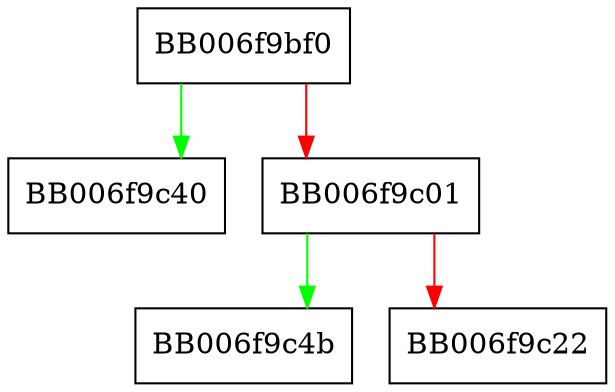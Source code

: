 digraph file_attach {
  node [shape="box"];
  graph [splines=ortho];
  BB006f9bf0 -> BB006f9c40 [color="green"];
  BB006f9bf0 -> BB006f9c01 [color="red"];
  BB006f9c01 -> BB006f9c4b [color="green"];
  BB006f9c01 -> BB006f9c22 [color="red"];
}